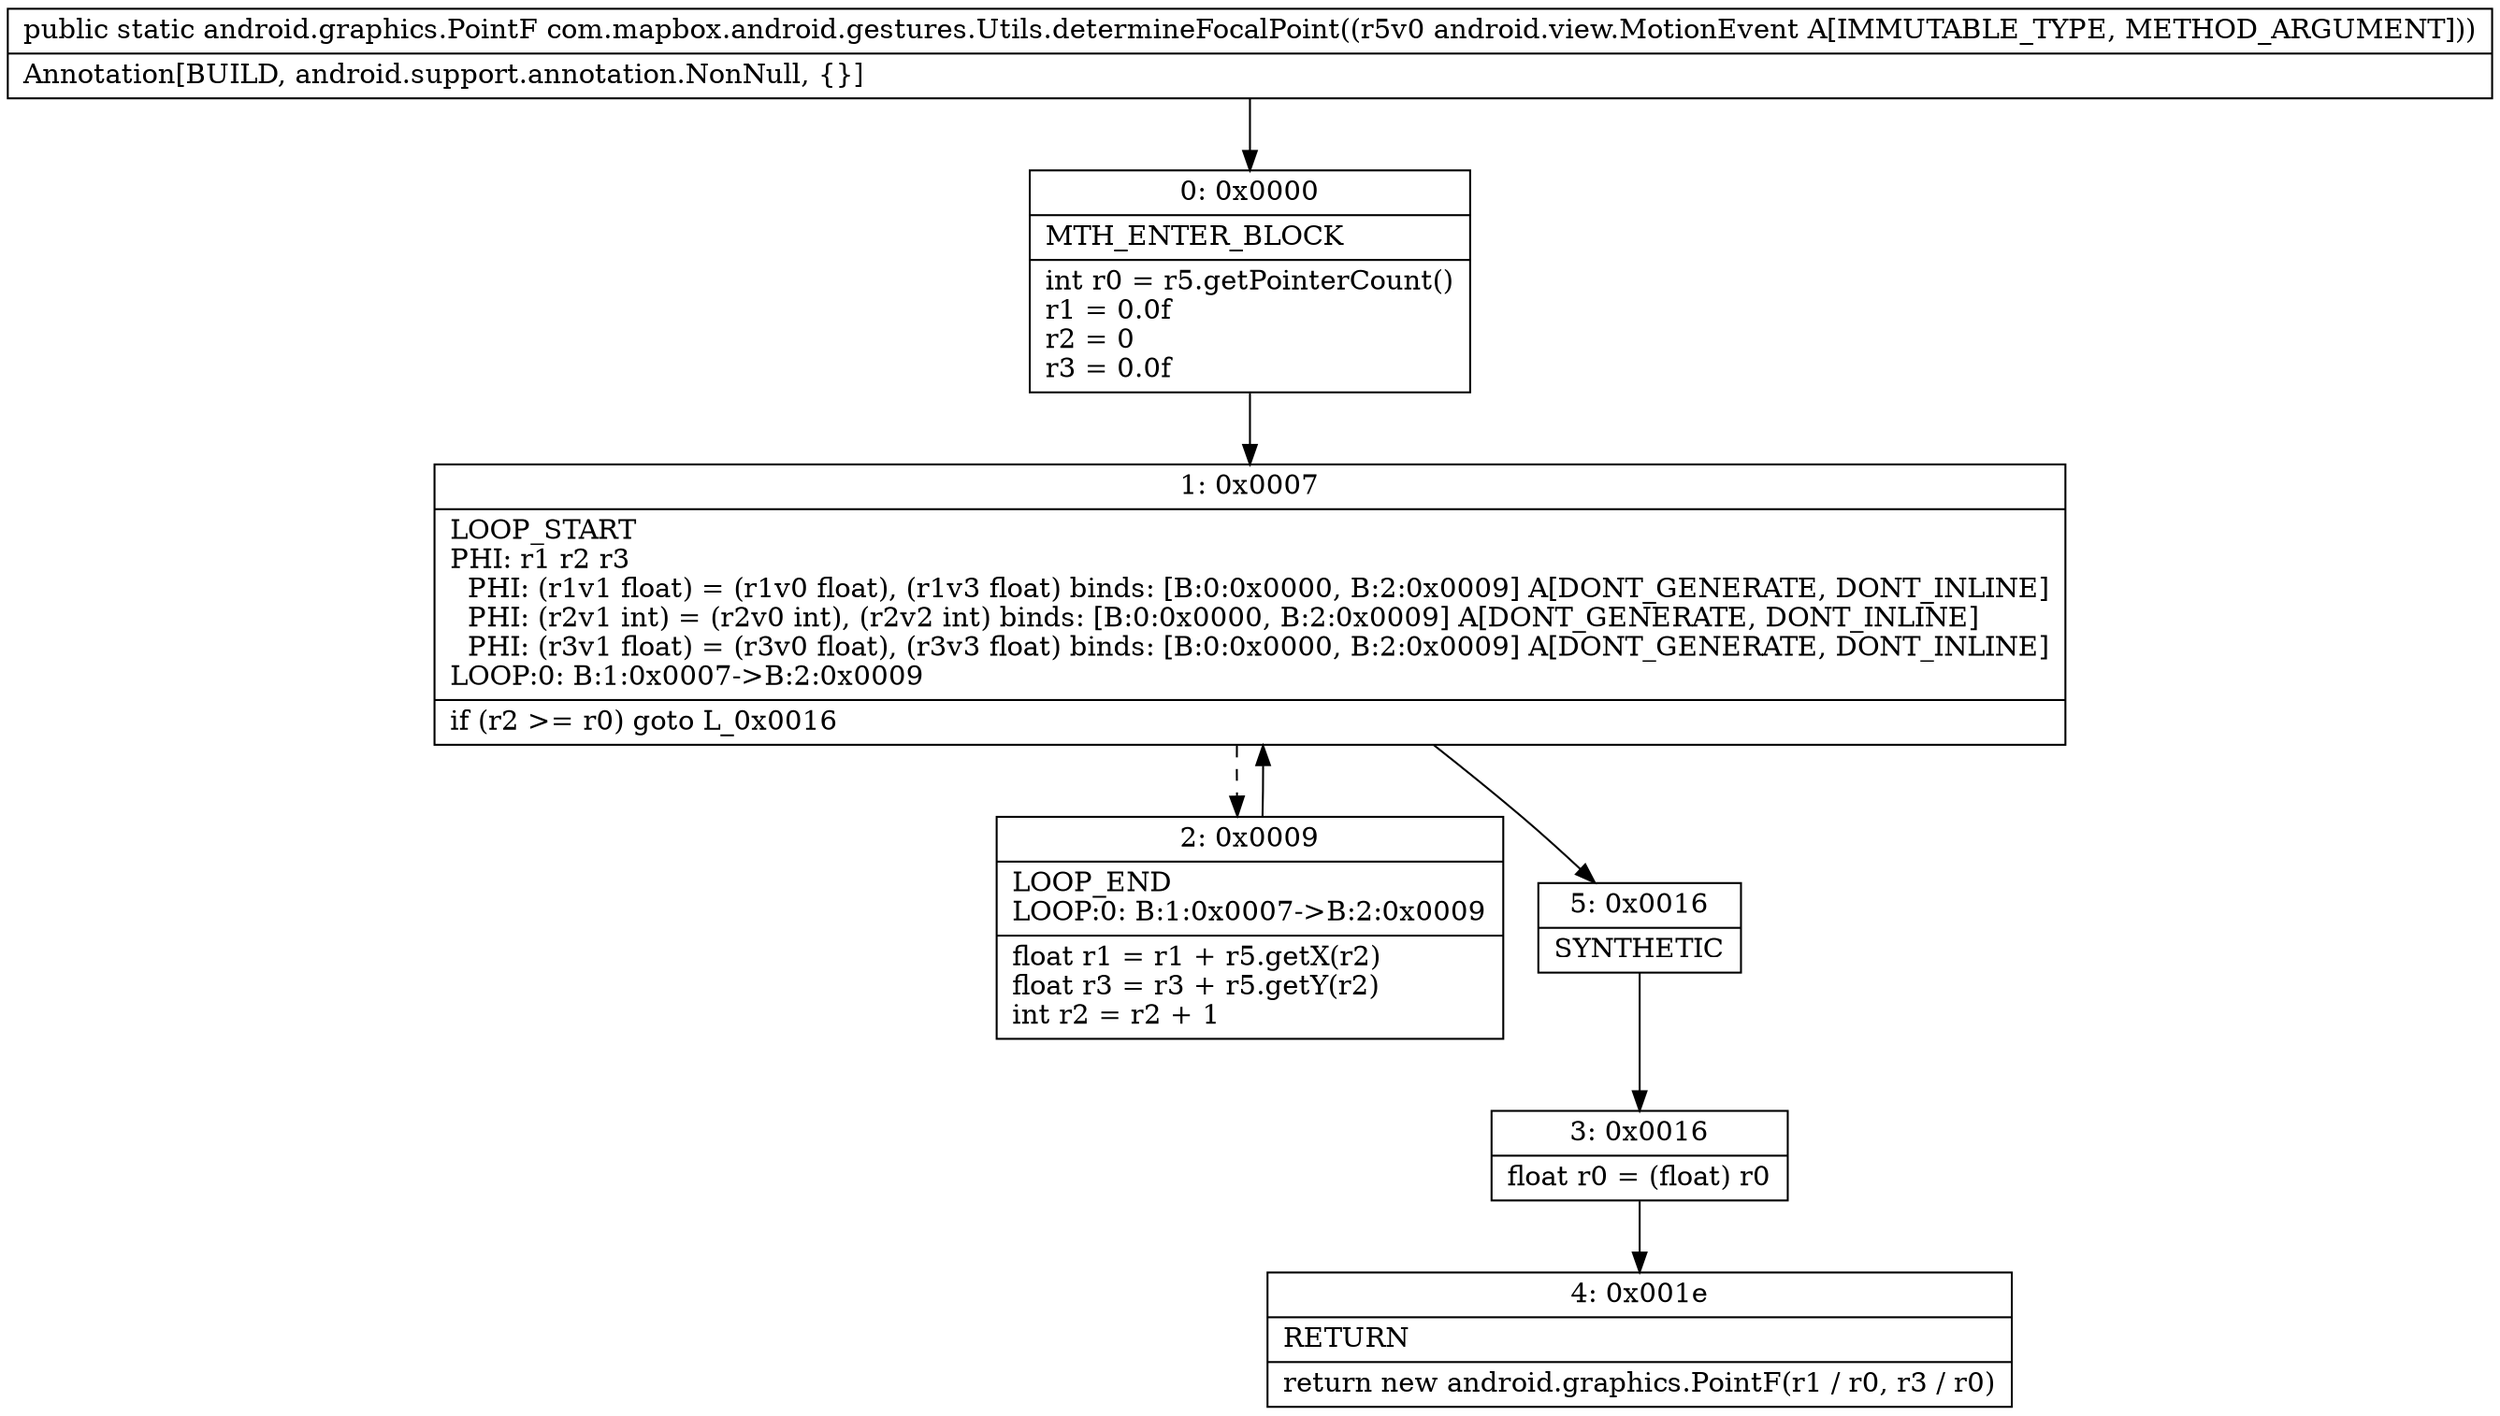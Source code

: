 digraph "CFG forcom.mapbox.android.gestures.Utils.determineFocalPoint(Landroid\/view\/MotionEvent;)Landroid\/graphics\/PointF;" {
Node_0 [shape=record,label="{0\:\ 0x0000|MTH_ENTER_BLOCK\l|int r0 = r5.getPointerCount()\lr1 = 0.0f\lr2 = 0\lr3 = 0.0f\l}"];
Node_1 [shape=record,label="{1\:\ 0x0007|LOOP_START\lPHI: r1 r2 r3 \l  PHI: (r1v1 float) = (r1v0 float), (r1v3 float) binds: [B:0:0x0000, B:2:0x0009] A[DONT_GENERATE, DONT_INLINE]\l  PHI: (r2v1 int) = (r2v0 int), (r2v2 int) binds: [B:0:0x0000, B:2:0x0009] A[DONT_GENERATE, DONT_INLINE]\l  PHI: (r3v1 float) = (r3v0 float), (r3v3 float) binds: [B:0:0x0000, B:2:0x0009] A[DONT_GENERATE, DONT_INLINE]\lLOOP:0: B:1:0x0007\-\>B:2:0x0009\l|if (r2 \>= r0) goto L_0x0016\l}"];
Node_2 [shape=record,label="{2\:\ 0x0009|LOOP_END\lLOOP:0: B:1:0x0007\-\>B:2:0x0009\l|float r1 = r1 + r5.getX(r2)\lfloat r3 = r3 + r5.getY(r2)\lint r2 = r2 + 1\l}"];
Node_3 [shape=record,label="{3\:\ 0x0016|float r0 = (float) r0\l}"];
Node_4 [shape=record,label="{4\:\ 0x001e|RETURN\l|return new android.graphics.PointF(r1 \/ r0, r3 \/ r0)\l}"];
Node_5 [shape=record,label="{5\:\ 0x0016|SYNTHETIC\l}"];
MethodNode[shape=record,label="{public static android.graphics.PointF com.mapbox.android.gestures.Utils.determineFocalPoint((r5v0 android.view.MotionEvent A[IMMUTABLE_TYPE, METHOD_ARGUMENT]))  | Annotation[BUILD, android.support.annotation.NonNull, \{\}]\l}"];
MethodNode -> Node_0;
Node_0 -> Node_1;
Node_1 -> Node_2[style=dashed];
Node_1 -> Node_5;
Node_2 -> Node_1;
Node_3 -> Node_4;
Node_5 -> Node_3;
}

